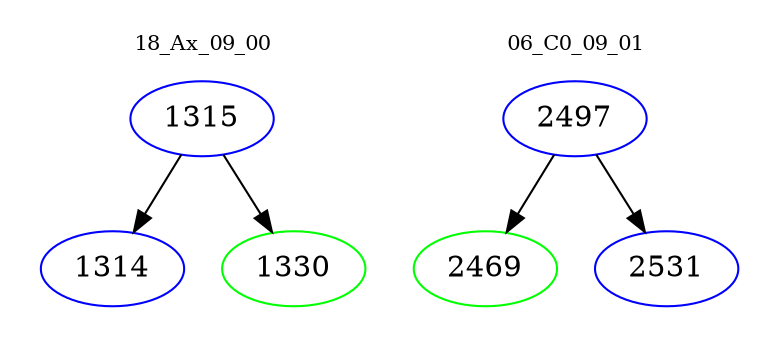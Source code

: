digraph{
subgraph cluster_0 {
color = white
label = "18_Ax_09_00";
fontsize=10;
T0_1315 [label="1315", color="blue"]
T0_1315 -> T0_1314 [color="black"]
T0_1314 [label="1314", color="blue"]
T0_1315 -> T0_1330 [color="black"]
T0_1330 [label="1330", color="green"]
}
subgraph cluster_1 {
color = white
label = "06_C0_09_01";
fontsize=10;
T1_2497 [label="2497", color="blue"]
T1_2497 -> T1_2469 [color="black"]
T1_2469 [label="2469", color="green"]
T1_2497 -> T1_2531 [color="black"]
T1_2531 [label="2531", color="blue"]
}
}
